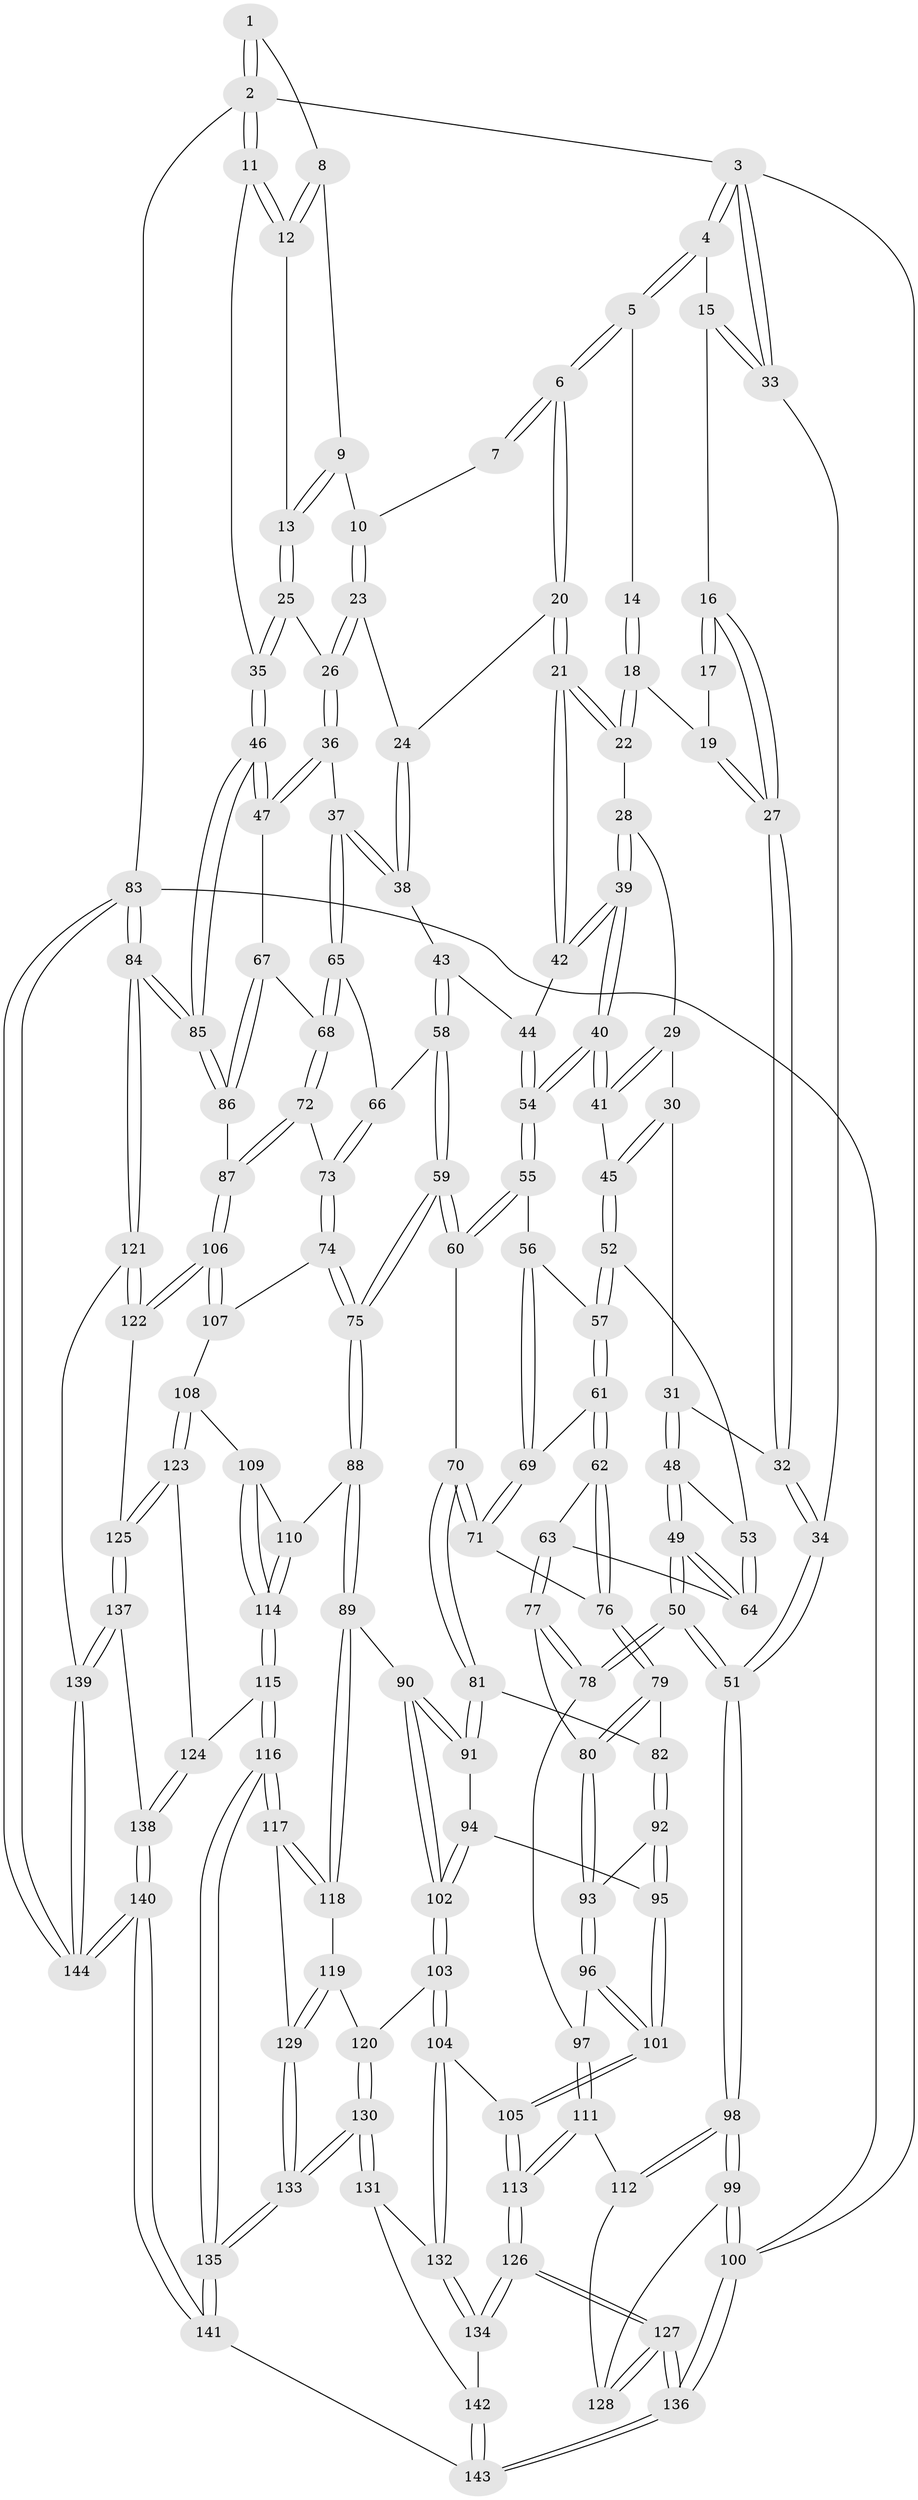 // Generated by graph-tools (version 1.1) at 2025/00/03/09/25 05:00:16]
// undirected, 144 vertices, 357 edges
graph export_dot {
graph [start="1"]
  node [color=gray90,style=filled];
  1 [pos="+0.9520503200508079+0"];
  2 [pos="+1+0"];
  3 [pos="+0+0"];
  4 [pos="+0.057920181267276626+0"];
  5 [pos="+0.5087303145689881+0"];
  6 [pos="+0.531374883449108+0"];
  7 [pos="+0.7597762561083226+0"];
  8 [pos="+0.9415535291077626+0"];
  9 [pos="+0.8259598345845425+0.09397452466740042"];
  10 [pos="+0.7720754781104248+0.11798033411948299"];
  11 [pos="+1+0.05373788154668637"];
  12 [pos="+0.9154668186370871+0.1354104823775266"];
  13 [pos="+0.8946517999760806+0.19653333223883168"];
  14 [pos="+0.4938693089965861+0"];
  15 [pos="+0.1633992547412275+0.12946566220466213"];
  16 [pos="+0.17872538583405578+0.14706554189117568"];
  17 [pos="+0.39755735876763115+0"];
  18 [pos="+0.3496782241500792+0.1572670394932866"];
  19 [pos="+0.2730186461209353+0.17726987506870806"];
  20 [pos="+0.5818401051645677+0.15040775678382867"];
  21 [pos="+0.5792696142530916+0.15421591156566825"];
  22 [pos="+0.4327296399638182+0.21596869462582313"];
  23 [pos="+0.7465990361502037+0.17657770925398525"];
  24 [pos="+0.6472735790729179+0.17632432612377164"];
  25 [pos="+0.890405035161801+0.22541673624402528"];
  26 [pos="+0.865542731048612+0.24079475849055612"];
  27 [pos="+0.20163572738405058+0.19979969681935048"];
  28 [pos="+0.41443625827641917+0.24901267033560484"];
  29 [pos="+0.40158628724826545+0.2547681151426048"];
  30 [pos="+0.2581477096217266+0.252244106649922"];
  31 [pos="+0.21039637559977234+0.22900330679190434"];
  32 [pos="+0.20151015262904046+0.205311430708414"];
  33 [pos="+0+0.18171254538023615"];
  34 [pos="+0+0.39316400594552237"];
  35 [pos="+1+0.2952619876670161"];
  36 [pos="+0.8516086740176327+0.2851285626476308"];
  37 [pos="+0.7429506604744341+0.3710770501070077"];
  38 [pos="+0.7275714921294414+0.36422957833245323"];
  39 [pos="+0.454077358834374+0.3440819212030113"];
  40 [pos="+0.451149404216001+0.3704363342604776"];
  41 [pos="+0.3639396054951234+0.3256255762318552"];
  42 [pos="+0.5707445985017401+0.21611929908002953"];
  43 [pos="+0.6234618974009923+0.3745800680380778"];
  44 [pos="+0.5854514215282927+0.3323724056626854"];
  45 [pos="+0.3370640718794385+0.330980769672589"];
  46 [pos="+1+0.4776748121247251"];
  47 [pos="+0.9411178121807796+0.44600627788551495"];
  48 [pos="+0.19010673260970914+0.35763611287120206"];
  49 [pos="+0.03673079883577582+0.5047745827063389"];
  50 [pos="+0+0.5280170102320976"];
  51 [pos="+0+0.5375414130031507"];
  52 [pos="+0.32690196798587734+0.3977343020841883"];
  53 [pos="+0.23984627646498366+0.39068245959617687"];
  54 [pos="+0.4587948507248734+0.3982331576935873"];
  55 [pos="+0.4572201330477158+0.4071047816316798"];
  56 [pos="+0.455899622875109+0.4074231718018151"];
  57 [pos="+0.33174124245529246+0.4031413767820435"];
  58 [pos="+0.5829783349249076+0.4838723905696106"];
  59 [pos="+0.5244276405842406+0.5172058350619247"];
  60 [pos="+0.522881087216885+0.5167740621071565"];
  61 [pos="+0.3223132638610651+0.5055366868321448"];
  62 [pos="+0.3045018692366862+0.5199593041295326"];
  63 [pos="+0.2908673543986849+0.5245912695492504"];
  64 [pos="+0.27529749122834224+0.516565277543454"];
  65 [pos="+0.762573572084694+0.46456357550548755"];
  66 [pos="+0.6561523033233359+0.4961692636607088"];
  67 [pos="+0.8245236055831766+0.5095855464739376"];
  68 [pos="+0.8049729858091772+0.5077736603184109"];
  69 [pos="+0.33921856271020484+0.5037319513935832"];
  70 [pos="+0.4941657701109691+0.5326946505562369"];
  71 [pos="+0.43018879298448176+0.5315863465813838"];
  72 [pos="+0.7421629523184735+0.6070376703328539"];
  73 [pos="+0.6910638122675014+0.631609962223241"];
  74 [pos="+0.6846661107452803+0.6375666940106329"];
  75 [pos="+0.5901813524202056+0.646165347018795"];
  76 [pos="+0.369207917976364+0.5829045945116295"];
  77 [pos="+0.2794001539967004+0.584045753744808"];
  78 [pos="+0.14885144746669707+0.6331009806875096"];
  79 [pos="+0.37165471089433233+0.5908773045596176"];
  80 [pos="+0.29973363940392195+0.6361288265893287"];
  81 [pos="+0.44168590298899124+0.607746792350946"];
  82 [pos="+0.39520695123408334+0.6172899884143405"];
  83 [pos="+1+1"];
  84 [pos="+1+0.7467580084892589"];
  85 [pos="+1+0.6223822442296375"];
  86 [pos="+0.8702384286939635+0.5827742227934357"];
  87 [pos="+0.8683398260588923+0.7221733331582986"];
  88 [pos="+0.5684643066114284+0.6885501559883552"];
  89 [pos="+0.5475556691948837+0.7003725686294346"];
  90 [pos="+0.490991408964067+0.7069395778812856"];
  91 [pos="+0.4502438934654106+0.6442986361583014"];
  92 [pos="+0.3794624210637891+0.6444151037602655"];
  93 [pos="+0.3010310995790913+0.6451655919826945"];
  94 [pos="+0.39400123231230494+0.6814815441565023"];
  95 [pos="+0.3897588558739007+0.6766956555303111"];
  96 [pos="+0.2872874610223687+0.6853844705369778"];
  97 [pos="+0.1729011215323996+0.6665643628227504"];
  98 [pos="+0+0.561174791656823"];
  99 [pos="+0+0.6180504935594702"];
  100 [pos="+0+1"];
  101 [pos="+0.2944794844152397+0.7044203775682775"];
  102 [pos="+0.4230712136859272+0.7543871692585965"];
  103 [pos="+0.41367489739172+0.7711668045498626"];
  104 [pos="+0.3210045071259439+0.7839229386690161"];
  105 [pos="+0.30486672208102256+0.7720492173526796"];
  106 [pos="+0.8858119788120443+0.7663691299465396"];
  107 [pos="+0.6979188302118772+0.6707104091241665"];
  108 [pos="+0.7096586754382475+0.7777941123653213"];
  109 [pos="+0.6379476712506156+0.752442504590895"];
  110 [pos="+0.5832175402317338+0.7100942767855787"];
  111 [pos="+0.17434278664498098+0.7799169249378798"];
  112 [pos="+0.13629653132490535+0.7763645191606702"];
  113 [pos="+0.1877786674656182+0.794732618859127"];
  114 [pos="+0.6041048112401897+0.8542620881040991"];
  115 [pos="+0.6041231499526928+0.8738896940582828"];
  116 [pos="+0.589428108187065+0.8820896423299855"];
  117 [pos="+0.5498875175684356+0.8516286931369655"];
  118 [pos="+0.5333710813871265+0.799072581463761"];
  119 [pos="+0.4222485587923445+0.7812172424325493"];
  120 [pos="+0.4170602235472758+0.7763161240244845"];
  121 [pos="+0.9352705958634784+0.8017436926216828"];
  122 [pos="+0.8989843808873612+0.7905477036143223"];
  123 [pos="+0.7258386893812585+0.80285878800066"];
  124 [pos="+0.6749695251228712+0.8640151463580532"];
  125 [pos="+0.892103377560733+0.7927976006423776"];
  126 [pos="+0.17019028829962785+0.9098504849244001"];
  127 [pos="+0.09989951745199761+0.976264193984063"];
  128 [pos="+0.055633896174708146+0.8263193547253971"];
  129 [pos="+0.4677796774090904+0.8476802942193805"];
  130 [pos="+0.388281031912102+0.9460667002420543"];
  131 [pos="+0.3439819832315036+0.9071789904743928"];
  132 [pos="+0.3178308785378324+0.867449959042978"];
  133 [pos="+0.4152448308033959+0.9824510810790172"];
  134 [pos="+0.1977636557346827+0.9106004668980863"];
  135 [pos="+0.48188407737745875+1"];
  136 [pos="+0+1"];
  137 [pos="+0.7507460026990844+0.9583176334850713"];
  138 [pos="+0.7397111887607439+0.9655104307468546"];
  139 [pos="+0.9023629799247663+0.9633019753731586"];
  140 [pos="+0.6804021197951821+1"];
  141 [pos="+0.48211764378691613+1"];
  142 [pos="+0.2666050651816543+0.950400152673174"];
  143 [pos="+0.3909405094059424+1"];
  144 [pos="+0.9208523352678106+1"];
  1 -- 2;
  1 -- 2;
  1 -- 8;
  2 -- 3;
  2 -- 11;
  2 -- 11;
  2 -- 83;
  3 -- 4;
  3 -- 4;
  3 -- 33;
  3 -- 33;
  3 -- 100;
  4 -- 5;
  4 -- 5;
  4 -- 15;
  5 -- 6;
  5 -- 6;
  5 -- 14;
  6 -- 7;
  6 -- 7;
  6 -- 20;
  6 -- 20;
  7 -- 10;
  8 -- 9;
  8 -- 12;
  8 -- 12;
  9 -- 10;
  9 -- 13;
  9 -- 13;
  10 -- 23;
  10 -- 23;
  11 -- 12;
  11 -- 12;
  11 -- 35;
  12 -- 13;
  13 -- 25;
  13 -- 25;
  14 -- 18;
  14 -- 18;
  15 -- 16;
  15 -- 33;
  15 -- 33;
  16 -- 17;
  16 -- 17;
  16 -- 27;
  16 -- 27;
  17 -- 19;
  18 -- 19;
  18 -- 22;
  18 -- 22;
  19 -- 27;
  19 -- 27;
  20 -- 21;
  20 -- 21;
  20 -- 24;
  21 -- 22;
  21 -- 22;
  21 -- 42;
  21 -- 42;
  22 -- 28;
  23 -- 24;
  23 -- 26;
  23 -- 26;
  24 -- 38;
  24 -- 38;
  25 -- 26;
  25 -- 35;
  25 -- 35;
  26 -- 36;
  26 -- 36;
  27 -- 32;
  27 -- 32;
  28 -- 29;
  28 -- 39;
  28 -- 39;
  29 -- 30;
  29 -- 41;
  29 -- 41;
  30 -- 31;
  30 -- 45;
  30 -- 45;
  31 -- 32;
  31 -- 48;
  31 -- 48;
  32 -- 34;
  32 -- 34;
  33 -- 34;
  34 -- 51;
  34 -- 51;
  35 -- 46;
  35 -- 46;
  36 -- 37;
  36 -- 47;
  36 -- 47;
  37 -- 38;
  37 -- 38;
  37 -- 65;
  37 -- 65;
  38 -- 43;
  39 -- 40;
  39 -- 40;
  39 -- 42;
  39 -- 42;
  40 -- 41;
  40 -- 41;
  40 -- 54;
  40 -- 54;
  41 -- 45;
  42 -- 44;
  43 -- 44;
  43 -- 58;
  43 -- 58;
  44 -- 54;
  44 -- 54;
  45 -- 52;
  45 -- 52;
  46 -- 47;
  46 -- 47;
  46 -- 85;
  46 -- 85;
  47 -- 67;
  48 -- 49;
  48 -- 49;
  48 -- 53;
  49 -- 50;
  49 -- 50;
  49 -- 64;
  49 -- 64;
  50 -- 51;
  50 -- 51;
  50 -- 78;
  50 -- 78;
  51 -- 98;
  51 -- 98;
  52 -- 53;
  52 -- 57;
  52 -- 57;
  53 -- 64;
  53 -- 64;
  54 -- 55;
  54 -- 55;
  55 -- 56;
  55 -- 60;
  55 -- 60;
  56 -- 57;
  56 -- 69;
  56 -- 69;
  57 -- 61;
  57 -- 61;
  58 -- 59;
  58 -- 59;
  58 -- 66;
  59 -- 60;
  59 -- 60;
  59 -- 75;
  59 -- 75;
  60 -- 70;
  61 -- 62;
  61 -- 62;
  61 -- 69;
  62 -- 63;
  62 -- 76;
  62 -- 76;
  63 -- 64;
  63 -- 77;
  63 -- 77;
  65 -- 66;
  65 -- 68;
  65 -- 68;
  66 -- 73;
  66 -- 73;
  67 -- 68;
  67 -- 86;
  67 -- 86;
  68 -- 72;
  68 -- 72;
  69 -- 71;
  69 -- 71;
  70 -- 71;
  70 -- 71;
  70 -- 81;
  70 -- 81;
  71 -- 76;
  72 -- 73;
  72 -- 87;
  72 -- 87;
  73 -- 74;
  73 -- 74;
  74 -- 75;
  74 -- 75;
  74 -- 107;
  75 -- 88;
  75 -- 88;
  76 -- 79;
  76 -- 79;
  77 -- 78;
  77 -- 78;
  77 -- 80;
  78 -- 97;
  79 -- 80;
  79 -- 80;
  79 -- 82;
  80 -- 93;
  80 -- 93;
  81 -- 82;
  81 -- 91;
  81 -- 91;
  82 -- 92;
  82 -- 92;
  83 -- 84;
  83 -- 84;
  83 -- 144;
  83 -- 144;
  83 -- 100;
  84 -- 85;
  84 -- 85;
  84 -- 121;
  84 -- 121;
  85 -- 86;
  85 -- 86;
  86 -- 87;
  87 -- 106;
  87 -- 106;
  88 -- 89;
  88 -- 89;
  88 -- 110;
  89 -- 90;
  89 -- 118;
  89 -- 118;
  90 -- 91;
  90 -- 91;
  90 -- 102;
  90 -- 102;
  91 -- 94;
  92 -- 93;
  92 -- 95;
  92 -- 95;
  93 -- 96;
  93 -- 96;
  94 -- 95;
  94 -- 102;
  94 -- 102;
  95 -- 101;
  95 -- 101;
  96 -- 97;
  96 -- 101;
  96 -- 101;
  97 -- 111;
  97 -- 111;
  98 -- 99;
  98 -- 99;
  98 -- 112;
  98 -- 112;
  99 -- 100;
  99 -- 100;
  99 -- 128;
  100 -- 136;
  100 -- 136;
  101 -- 105;
  101 -- 105;
  102 -- 103;
  102 -- 103;
  103 -- 104;
  103 -- 104;
  103 -- 120;
  104 -- 105;
  104 -- 132;
  104 -- 132;
  105 -- 113;
  105 -- 113;
  106 -- 107;
  106 -- 107;
  106 -- 122;
  106 -- 122;
  107 -- 108;
  108 -- 109;
  108 -- 123;
  108 -- 123;
  109 -- 110;
  109 -- 114;
  109 -- 114;
  110 -- 114;
  110 -- 114;
  111 -- 112;
  111 -- 113;
  111 -- 113;
  112 -- 128;
  113 -- 126;
  113 -- 126;
  114 -- 115;
  114 -- 115;
  115 -- 116;
  115 -- 116;
  115 -- 124;
  116 -- 117;
  116 -- 117;
  116 -- 135;
  116 -- 135;
  117 -- 118;
  117 -- 118;
  117 -- 129;
  118 -- 119;
  119 -- 120;
  119 -- 129;
  119 -- 129;
  120 -- 130;
  120 -- 130;
  121 -- 122;
  121 -- 122;
  121 -- 139;
  122 -- 125;
  123 -- 124;
  123 -- 125;
  123 -- 125;
  124 -- 138;
  124 -- 138;
  125 -- 137;
  125 -- 137;
  126 -- 127;
  126 -- 127;
  126 -- 134;
  126 -- 134;
  127 -- 128;
  127 -- 128;
  127 -- 136;
  127 -- 136;
  129 -- 133;
  129 -- 133;
  130 -- 131;
  130 -- 131;
  130 -- 133;
  130 -- 133;
  131 -- 132;
  131 -- 142;
  132 -- 134;
  132 -- 134;
  133 -- 135;
  133 -- 135;
  134 -- 142;
  135 -- 141;
  135 -- 141;
  136 -- 143;
  136 -- 143;
  137 -- 138;
  137 -- 139;
  137 -- 139;
  138 -- 140;
  138 -- 140;
  139 -- 144;
  139 -- 144;
  140 -- 141;
  140 -- 141;
  140 -- 144;
  140 -- 144;
  141 -- 143;
  142 -- 143;
  142 -- 143;
}
